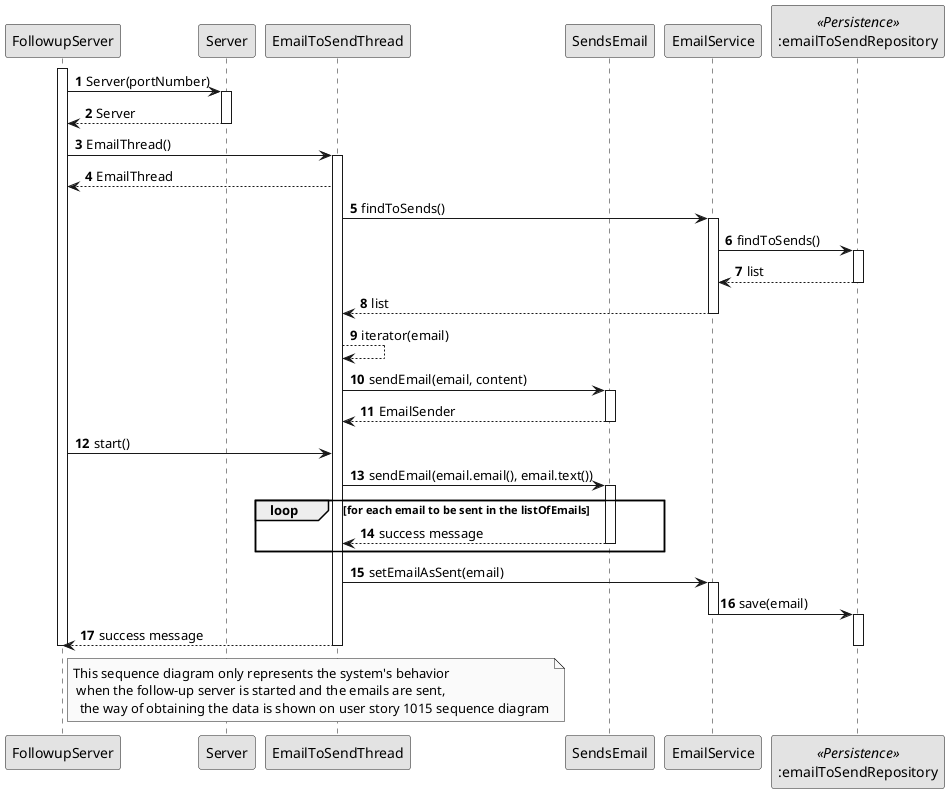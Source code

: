 @startuml
'https://plantuml.com/use-case-diagram
skinparam monochrome true
skinparam packageStyle rectangle
skinparam shadowing false
autonumber

participant "FollowupServer" as FS
participant "Server" as S
participant "EmailToSendThread" as ET
participant "SendsEmail" as ES
participant "EmailService" as ESvc
participant ":emailToSendRepository" as Repo <<Persistence>>



activate FS
FS -> S: Server(portNumber)
activate S
S --> FS: Server
deactivate S
FS -> ET: EmailThread()
activate ET
ET --> FS: EmailThread
ET -> ESvc: findToSends()
activate ESvc

ESvc -> Repo: findToSends()
activate Repo
Repo --> ESvc: list
deactivate Repo
ESvc --> ET: list
deactivate ESvc
ET --> ET : iterator(email)

ET -> ES: sendEmail(email, content)
activate ES

ES --> ET: EmailSender
deactivate ES
FS -> ET: start()

deactivate ESvc

deactivate ESvc
ET -> ES: sendEmail(email.email(), email.text())
activate ES
loop for each email to be sent in the listOfEmails
ES --> ET: success message
deactivate ES
end

ET -> ESvc: setEmailAsSent(email)
activate ESvc

ESvc -> Repo: save(email)
deactivate ESvc

activate Repo
ET --> FS: success message
deactivate Repo

deactivate ET
deactivate FS

note right of FS
  This sequence diagram only represents the system's behavior
   when the follow-up server is started and the emails are sent,
    the way of obtaining the data is shown on user story 1015 sequence diagram
end note


@enduml